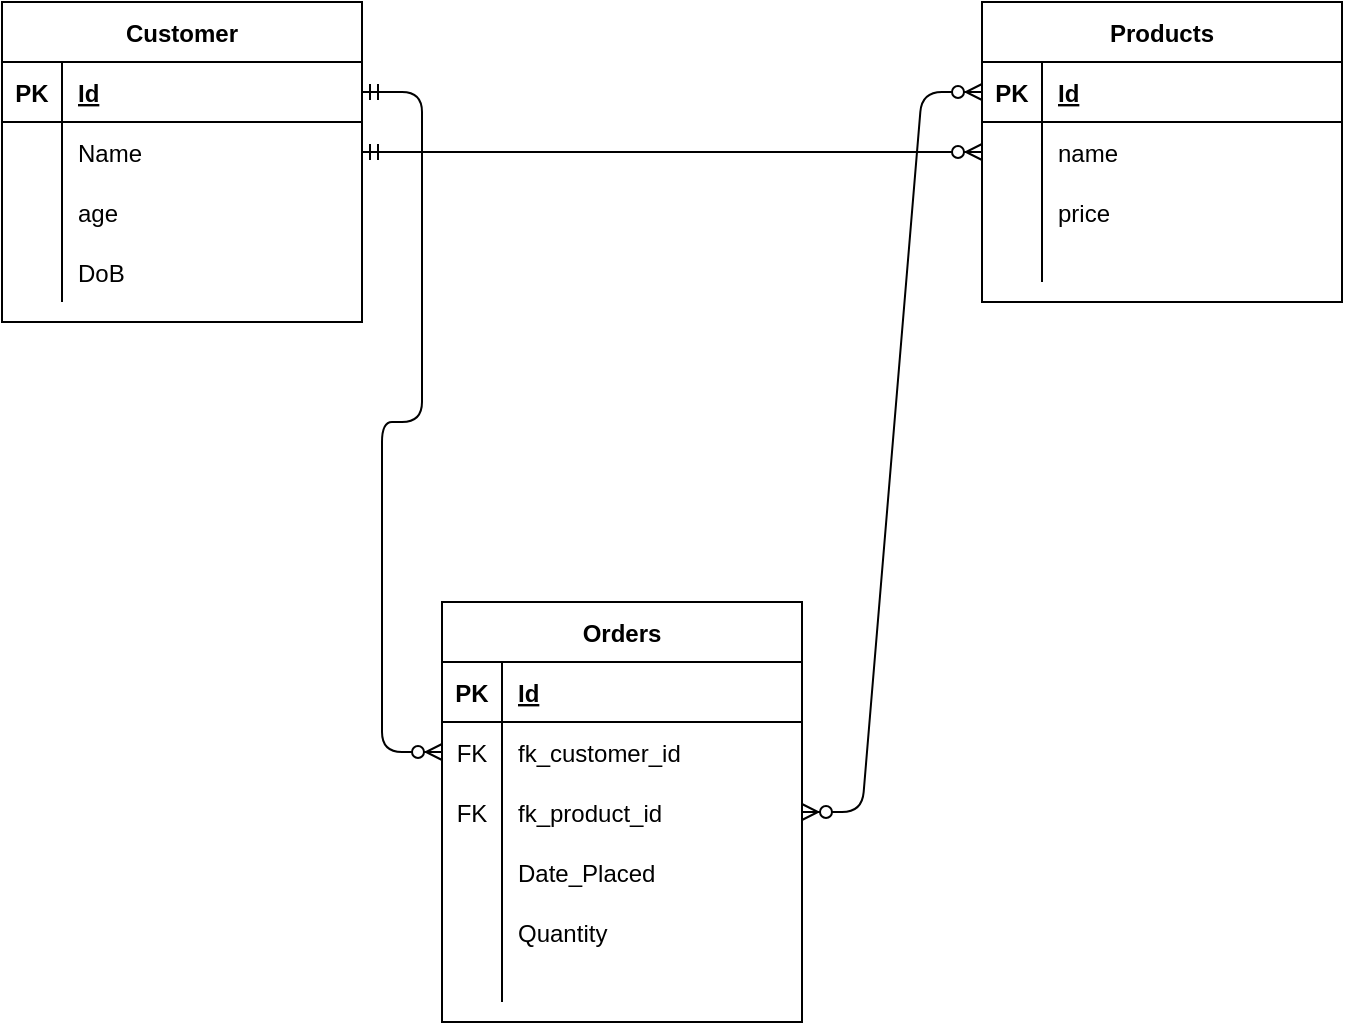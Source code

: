 <mxfile version="13.10.9" type="device"><diagram id="4LjDHlRbmjFW-GY2lIkC" name="Page-1"><mxGraphModel dx="2062" dy="1122" grid="1" gridSize="10" guides="1" tooltips="1" connect="1" arrows="1" fold="1" page="1" pageScale="1" pageWidth="850" pageHeight="1100" math="0" shadow="0"><root><mxCell id="0"/><mxCell id="1" parent="0"/><mxCell id="1EHDFe3ugEirqmRl3WP9-1" value="Customer" style="shape=table;startSize=30;container=1;collapsible=1;childLayout=tableLayout;fixedRows=1;rowLines=0;fontStyle=1;align=center;resizeLast=1;" vertex="1" parent="1"><mxGeometry x="70" y="150" width="180" height="160" as="geometry"/></mxCell><mxCell id="1EHDFe3ugEirqmRl3WP9-2" value="" style="shape=partialRectangle;collapsible=0;dropTarget=0;pointerEvents=0;fillColor=none;top=0;left=0;bottom=1;right=0;points=[[0,0.5],[1,0.5]];portConstraint=eastwest;" vertex="1" parent="1EHDFe3ugEirqmRl3WP9-1"><mxGeometry y="30" width="180" height="30" as="geometry"/></mxCell><mxCell id="1EHDFe3ugEirqmRl3WP9-3" value="PK" style="shape=partialRectangle;connectable=0;fillColor=none;top=0;left=0;bottom=0;right=0;fontStyle=1;overflow=hidden;" vertex="1" parent="1EHDFe3ugEirqmRl3WP9-2"><mxGeometry width="30" height="30" as="geometry"/></mxCell><mxCell id="1EHDFe3ugEirqmRl3WP9-4" value="Id" style="shape=partialRectangle;connectable=0;fillColor=none;top=0;left=0;bottom=0;right=0;align=left;spacingLeft=6;fontStyle=5;overflow=hidden;" vertex="1" parent="1EHDFe3ugEirqmRl3WP9-2"><mxGeometry x="30" width="150" height="30" as="geometry"/></mxCell><mxCell id="1EHDFe3ugEirqmRl3WP9-5" value="" style="shape=partialRectangle;collapsible=0;dropTarget=0;pointerEvents=0;fillColor=none;top=0;left=0;bottom=0;right=0;points=[[0,0.5],[1,0.5]];portConstraint=eastwest;" vertex="1" parent="1EHDFe3ugEirqmRl3WP9-1"><mxGeometry y="60" width="180" height="30" as="geometry"/></mxCell><mxCell id="1EHDFe3ugEirqmRl3WP9-6" value="" style="shape=partialRectangle;connectable=0;fillColor=none;top=0;left=0;bottom=0;right=0;editable=1;overflow=hidden;" vertex="1" parent="1EHDFe3ugEirqmRl3WP9-5"><mxGeometry width="30" height="30" as="geometry"/></mxCell><mxCell id="1EHDFe3ugEirqmRl3WP9-7" value="Name" style="shape=partialRectangle;connectable=0;fillColor=none;top=0;left=0;bottom=0;right=0;align=left;spacingLeft=6;overflow=hidden;" vertex="1" parent="1EHDFe3ugEirqmRl3WP9-5"><mxGeometry x="30" width="150" height="30" as="geometry"/></mxCell><mxCell id="1EHDFe3ugEirqmRl3WP9-8" value="" style="shape=partialRectangle;collapsible=0;dropTarget=0;pointerEvents=0;fillColor=none;top=0;left=0;bottom=0;right=0;points=[[0,0.5],[1,0.5]];portConstraint=eastwest;" vertex="1" parent="1EHDFe3ugEirqmRl3WP9-1"><mxGeometry y="90" width="180" height="30" as="geometry"/></mxCell><mxCell id="1EHDFe3ugEirqmRl3WP9-9" value="" style="shape=partialRectangle;connectable=0;fillColor=none;top=0;left=0;bottom=0;right=0;editable=1;overflow=hidden;" vertex="1" parent="1EHDFe3ugEirqmRl3WP9-8"><mxGeometry width="30" height="30" as="geometry"/></mxCell><mxCell id="1EHDFe3ugEirqmRl3WP9-10" value="age" style="shape=partialRectangle;connectable=0;fillColor=none;top=0;left=0;bottom=0;right=0;align=left;spacingLeft=6;overflow=hidden;" vertex="1" parent="1EHDFe3ugEirqmRl3WP9-8"><mxGeometry x="30" width="150" height="30" as="geometry"/></mxCell><mxCell id="1EHDFe3ugEirqmRl3WP9-11" value="" style="shape=partialRectangle;collapsible=0;dropTarget=0;pointerEvents=0;fillColor=none;top=0;left=0;bottom=0;right=0;points=[[0,0.5],[1,0.5]];portConstraint=eastwest;" vertex="1" parent="1EHDFe3ugEirqmRl3WP9-1"><mxGeometry y="120" width="180" height="30" as="geometry"/></mxCell><mxCell id="1EHDFe3ugEirqmRl3WP9-12" value="" style="shape=partialRectangle;connectable=0;fillColor=none;top=0;left=0;bottom=0;right=0;editable=1;overflow=hidden;" vertex="1" parent="1EHDFe3ugEirqmRl3WP9-11"><mxGeometry width="30" height="30" as="geometry"/></mxCell><mxCell id="1EHDFe3ugEirqmRl3WP9-13" value="DoB" style="shape=partialRectangle;connectable=0;fillColor=none;top=0;left=0;bottom=0;right=0;align=left;spacingLeft=6;overflow=hidden;" vertex="1" parent="1EHDFe3ugEirqmRl3WP9-11"><mxGeometry x="30" width="150" height="30" as="geometry"/></mxCell><mxCell id="1EHDFe3ugEirqmRl3WP9-14" value="Products" style="shape=table;startSize=30;container=1;collapsible=1;childLayout=tableLayout;fixedRows=1;rowLines=0;fontStyle=1;align=center;resizeLast=1;" vertex="1" parent="1"><mxGeometry x="560" y="150" width="180" height="150" as="geometry"/></mxCell><mxCell id="1EHDFe3ugEirqmRl3WP9-15" value="" style="shape=partialRectangle;collapsible=0;dropTarget=0;pointerEvents=0;fillColor=none;top=0;left=0;bottom=1;right=0;points=[[0,0.5],[1,0.5]];portConstraint=eastwest;" vertex="1" parent="1EHDFe3ugEirqmRl3WP9-14"><mxGeometry y="30" width="180" height="30" as="geometry"/></mxCell><mxCell id="1EHDFe3ugEirqmRl3WP9-16" value="PK" style="shape=partialRectangle;connectable=0;fillColor=none;top=0;left=0;bottom=0;right=0;fontStyle=1;overflow=hidden;" vertex="1" parent="1EHDFe3ugEirqmRl3WP9-15"><mxGeometry width="30" height="30" as="geometry"/></mxCell><mxCell id="1EHDFe3ugEirqmRl3WP9-17" value="Id" style="shape=partialRectangle;connectable=0;fillColor=none;top=0;left=0;bottom=0;right=0;align=left;spacingLeft=6;fontStyle=5;overflow=hidden;" vertex="1" parent="1EHDFe3ugEirqmRl3WP9-15"><mxGeometry x="30" width="150" height="30" as="geometry"/></mxCell><mxCell id="1EHDFe3ugEirqmRl3WP9-18" value="" style="shape=partialRectangle;collapsible=0;dropTarget=0;pointerEvents=0;fillColor=none;top=0;left=0;bottom=0;right=0;points=[[0,0.5],[1,0.5]];portConstraint=eastwest;" vertex="1" parent="1EHDFe3ugEirqmRl3WP9-14"><mxGeometry y="60" width="180" height="30" as="geometry"/></mxCell><mxCell id="1EHDFe3ugEirqmRl3WP9-19" value="" style="shape=partialRectangle;connectable=0;fillColor=none;top=0;left=0;bottom=0;right=0;editable=1;overflow=hidden;" vertex="1" parent="1EHDFe3ugEirqmRl3WP9-18"><mxGeometry width="30" height="30" as="geometry"/></mxCell><mxCell id="1EHDFe3ugEirqmRl3WP9-20" value="name" style="shape=partialRectangle;connectable=0;fillColor=none;top=0;left=0;bottom=0;right=0;align=left;spacingLeft=6;overflow=hidden;" vertex="1" parent="1EHDFe3ugEirqmRl3WP9-18"><mxGeometry x="30" width="150" height="30" as="geometry"/></mxCell><mxCell id="1EHDFe3ugEirqmRl3WP9-21" value="" style="shape=partialRectangle;collapsible=0;dropTarget=0;pointerEvents=0;fillColor=none;top=0;left=0;bottom=0;right=0;points=[[0,0.5],[1,0.5]];portConstraint=eastwest;" vertex="1" parent="1EHDFe3ugEirqmRl3WP9-14"><mxGeometry y="90" width="180" height="30" as="geometry"/></mxCell><mxCell id="1EHDFe3ugEirqmRl3WP9-22" value="" style="shape=partialRectangle;connectable=0;fillColor=none;top=0;left=0;bottom=0;right=0;editable=1;overflow=hidden;" vertex="1" parent="1EHDFe3ugEirqmRl3WP9-21"><mxGeometry width="30" height="30" as="geometry"/></mxCell><mxCell id="1EHDFe3ugEirqmRl3WP9-23" value="price" style="shape=partialRectangle;connectable=0;fillColor=none;top=0;left=0;bottom=0;right=0;align=left;spacingLeft=6;overflow=hidden;" vertex="1" parent="1EHDFe3ugEirqmRl3WP9-21"><mxGeometry x="30" width="150" height="30" as="geometry"/></mxCell><mxCell id="1EHDFe3ugEirqmRl3WP9-24" value="" style="shape=partialRectangle;collapsible=0;dropTarget=0;pointerEvents=0;fillColor=none;top=0;left=0;bottom=0;right=0;points=[[0,0.5],[1,0.5]];portConstraint=eastwest;" vertex="1" parent="1EHDFe3ugEirqmRl3WP9-14"><mxGeometry y="120" width="180" height="20" as="geometry"/></mxCell><mxCell id="1EHDFe3ugEirqmRl3WP9-25" value="" style="shape=partialRectangle;connectable=0;fillColor=none;top=0;left=0;bottom=0;right=0;editable=1;overflow=hidden;" vertex="1" parent="1EHDFe3ugEirqmRl3WP9-24"><mxGeometry width="30" height="20" as="geometry"/></mxCell><mxCell id="1EHDFe3ugEirqmRl3WP9-26" value="" style="shape=partialRectangle;connectable=0;fillColor=none;top=0;left=0;bottom=0;right=0;align=left;spacingLeft=6;overflow=hidden;" vertex="1" parent="1EHDFe3ugEirqmRl3WP9-24"><mxGeometry x="30" width="150" height="20" as="geometry"/></mxCell><mxCell id="1EHDFe3ugEirqmRl3WP9-27" value="Orders" style="shape=table;startSize=30;container=1;collapsible=1;childLayout=tableLayout;fixedRows=1;rowLines=0;fontStyle=1;align=center;resizeLast=1;" vertex="1" parent="1"><mxGeometry x="290" y="450" width="180" height="210" as="geometry"/></mxCell><mxCell id="1EHDFe3ugEirqmRl3WP9-28" value="" style="shape=partialRectangle;collapsible=0;dropTarget=0;pointerEvents=0;fillColor=none;top=0;left=0;bottom=1;right=0;points=[[0,0.5],[1,0.5]];portConstraint=eastwest;" vertex="1" parent="1EHDFe3ugEirqmRl3WP9-27"><mxGeometry y="30" width="180" height="30" as="geometry"/></mxCell><mxCell id="1EHDFe3ugEirqmRl3WP9-29" value="PK" style="shape=partialRectangle;connectable=0;fillColor=none;top=0;left=0;bottom=0;right=0;fontStyle=1;overflow=hidden;" vertex="1" parent="1EHDFe3ugEirqmRl3WP9-28"><mxGeometry width="30" height="30" as="geometry"/></mxCell><mxCell id="1EHDFe3ugEirqmRl3WP9-30" value="Id" style="shape=partialRectangle;connectable=0;fillColor=none;top=0;left=0;bottom=0;right=0;align=left;spacingLeft=6;fontStyle=5;overflow=hidden;" vertex="1" parent="1EHDFe3ugEirqmRl3WP9-28"><mxGeometry x="30" width="150" height="30" as="geometry"/></mxCell><mxCell id="1EHDFe3ugEirqmRl3WP9-31" value="" style="shape=partialRectangle;collapsible=0;dropTarget=0;pointerEvents=0;fillColor=none;top=0;left=0;bottom=0;right=0;points=[[0,0.5],[1,0.5]];portConstraint=eastwest;" vertex="1" parent="1EHDFe3ugEirqmRl3WP9-27"><mxGeometry y="60" width="180" height="30" as="geometry"/></mxCell><mxCell id="1EHDFe3ugEirqmRl3WP9-32" value="FK" style="shape=partialRectangle;connectable=0;fillColor=none;top=0;left=0;bottom=0;right=0;editable=1;overflow=hidden;" vertex="1" parent="1EHDFe3ugEirqmRl3WP9-31"><mxGeometry width="30" height="30" as="geometry"/></mxCell><mxCell id="1EHDFe3ugEirqmRl3WP9-33" value="fk_customer_id" style="shape=partialRectangle;connectable=0;fillColor=none;top=0;left=0;bottom=0;right=0;align=left;spacingLeft=6;overflow=hidden;" vertex="1" parent="1EHDFe3ugEirqmRl3WP9-31"><mxGeometry x="30" width="150" height="30" as="geometry"/></mxCell><mxCell id="1EHDFe3ugEirqmRl3WP9-34" value="" style="shape=partialRectangle;collapsible=0;dropTarget=0;pointerEvents=0;fillColor=none;top=0;left=0;bottom=0;right=0;points=[[0,0.5],[1,0.5]];portConstraint=eastwest;" vertex="1" parent="1EHDFe3ugEirqmRl3WP9-27"><mxGeometry y="90" width="180" height="30" as="geometry"/></mxCell><mxCell id="1EHDFe3ugEirqmRl3WP9-35" value="FK" style="shape=partialRectangle;connectable=0;fillColor=none;top=0;left=0;bottom=0;right=0;editable=1;overflow=hidden;" vertex="1" parent="1EHDFe3ugEirqmRl3WP9-34"><mxGeometry width="30" height="30" as="geometry"/></mxCell><mxCell id="1EHDFe3ugEirqmRl3WP9-36" value="fk_product_id" style="shape=partialRectangle;connectable=0;fillColor=none;top=0;left=0;bottom=0;right=0;align=left;spacingLeft=6;overflow=hidden;" vertex="1" parent="1EHDFe3ugEirqmRl3WP9-34"><mxGeometry x="30" width="150" height="30" as="geometry"/></mxCell><mxCell id="1EHDFe3ugEirqmRl3WP9-37" value="" style="shape=partialRectangle;collapsible=0;dropTarget=0;pointerEvents=0;fillColor=none;top=0;left=0;bottom=0;right=0;points=[[0,0.5],[1,0.5]];portConstraint=eastwest;" vertex="1" parent="1EHDFe3ugEirqmRl3WP9-27"><mxGeometry y="120" width="180" height="30" as="geometry"/></mxCell><mxCell id="1EHDFe3ugEirqmRl3WP9-38" value="" style="shape=partialRectangle;connectable=0;fillColor=none;top=0;left=0;bottom=0;right=0;editable=1;overflow=hidden;" vertex="1" parent="1EHDFe3ugEirqmRl3WP9-37"><mxGeometry width="30" height="30" as="geometry"/></mxCell><mxCell id="1EHDFe3ugEirqmRl3WP9-39" value="Date_Placed" style="shape=partialRectangle;connectable=0;fillColor=none;top=0;left=0;bottom=0;right=0;align=left;spacingLeft=6;overflow=hidden;" vertex="1" parent="1EHDFe3ugEirqmRl3WP9-37"><mxGeometry x="30" width="150" height="30" as="geometry"/></mxCell><mxCell id="1EHDFe3ugEirqmRl3WP9-40" value="" style="shape=partialRectangle;collapsible=0;dropTarget=0;pointerEvents=0;fillColor=none;top=0;left=0;bottom=0;right=0;points=[[0,0.5],[1,0.5]];portConstraint=eastwest;" vertex="1" parent="1EHDFe3ugEirqmRl3WP9-27"><mxGeometry y="150" width="180" height="30" as="geometry"/></mxCell><mxCell id="1EHDFe3ugEirqmRl3WP9-41" value="" style="shape=partialRectangle;connectable=0;fillColor=none;top=0;left=0;bottom=0;right=0;editable=1;overflow=hidden;" vertex="1" parent="1EHDFe3ugEirqmRl3WP9-40"><mxGeometry width="30" height="30" as="geometry"/></mxCell><mxCell id="1EHDFe3ugEirqmRl3WP9-42" value="Quantity" style="shape=partialRectangle;connectable=0;fillColor=none;top=0;left=0;bottom=0;right=0;align=left;spacingLeft=6;overflow=hidden;" vertex="1" parent="1EHDFe3ugEirqmRl3WP9-40"><mxGeometry x="30" width="150" height="30" as="geometry"/></mxCell><mxCell id="1EHDFe3ugEirqmRl3WP9-43" value="" style="shape=partialRectangle;collapsible=0;dropTarget=0;pointerEvents=0;fillColor=none;top=0;left=0;bottom=0;right=0;points=[[0,0.5],[1,0.5]];portConstraint=eastwest;" vertex="1" parent="1EHDFe3ugEirqmRl3WP9-27"><mxGeometry y="180" width="180" height="20" as="geometry"/></mxCell><mxCell id="1EHDFe3ugEirqmRl3WP9-44" value="" style="shape=partialRectangle;connectable=0;fillColor=none;top=0;left=0;bottom=0;right=0;editable=1;overflow=hidden;" vertex="1" parent="1EHDFe3ugEirqmRl3WP9-43"><mxGeometry width="30" height="20" as="geometry"/></mxCell><mxCell id="1EHDFe3ugEirqmRl3WP9-45" value="" style="shape=partialRectangle;connectable=0;fillColor=none;top=0;left=0;bottom=0;right=0;align=left;spacingLeft=6;overflow=hidden;" vertex="1" parent="1EHDFe3ugEirqmRl3WP9-43"><mxGeometry x="30" width="150" height="20" as="geometry"/></mxCell><mxCell id="1EHDFe3ugEirqmRl3WP9-53" value="" style="edgeStyle=entityRelationEdgeStyle;fontSize=12;html=1;endArrow=ERzeroToMany;startArrow=ERmandOne;exitX=1;exitY=0.5;exitDx=0;exitDy=0;entryX=0;entryY=0.5;entryDx=0;entryDy=0;" edge="1" parent="1" source="1EHDFe3ugEirqmRl3WP9-2" target="1EHDFe3ugEirqmRl3WP9-31"><mxGeometry width="100" height="100" relative="1" as="geometry"><mxPoint x="270" y="220" as="sourcePoint"/><mxPoint x="370" y="120" as="targetPoint"/></mxGeometry></mxCell><mxCell id="1EHDFe3ugEirqmRl3WP9-54" value="" style="edgeStyle=entityRelationEdgeStyle;fontSize=12;html=1;endArrow=ERzeroToMany;endFill=1;startArrow=ERzeroToMany;entryX=0;entryY=0.5;entryDx=0;entryDy=0;exitX=1;exitY=0.5;exitDx=0;exitDy=0;" edge="1" parent="1" source="1EHDFe3ugEirqmRl3WP9-34" target="1EHDFe3ugEirqmRl3WP9-15"><mxGeometry width="100" height="100" relative="1" as="geometry"><mxPoint x="490" y="470" as="sourcePoint"/><mxPoint x="590" y="370" as="targetPoint"/></mxGeometry></mxCell><mxCell id="1EHDFe3ugEirqmRl3WP9-55" value="" style="edgeStyle=entityRelationEdgeStyle;fontSize=12;html=1;endArrow=ERzeroToMany;startArrow=ERmandOne;exitX=1;exitY=0.5;exitDx=0;exitDy=0;entryX=0;entryY=0.5;entryDx=0;entryDy=0;" edge="1" parent="1" source="1EHDFe3ugEirqmRl3WP9-5" target="1EHDFe3ugEirqmRl3WP9-18"><mxGeometry width="100" height="100" relative="1" as="geometry"><mxPoint x="340" y="240" as="sourcePoint"/><mxPoint x="440" y="140" as="targetPoint"/></mxGeometry></mxCell></root></mxGraphModel></diagram></mxfile>